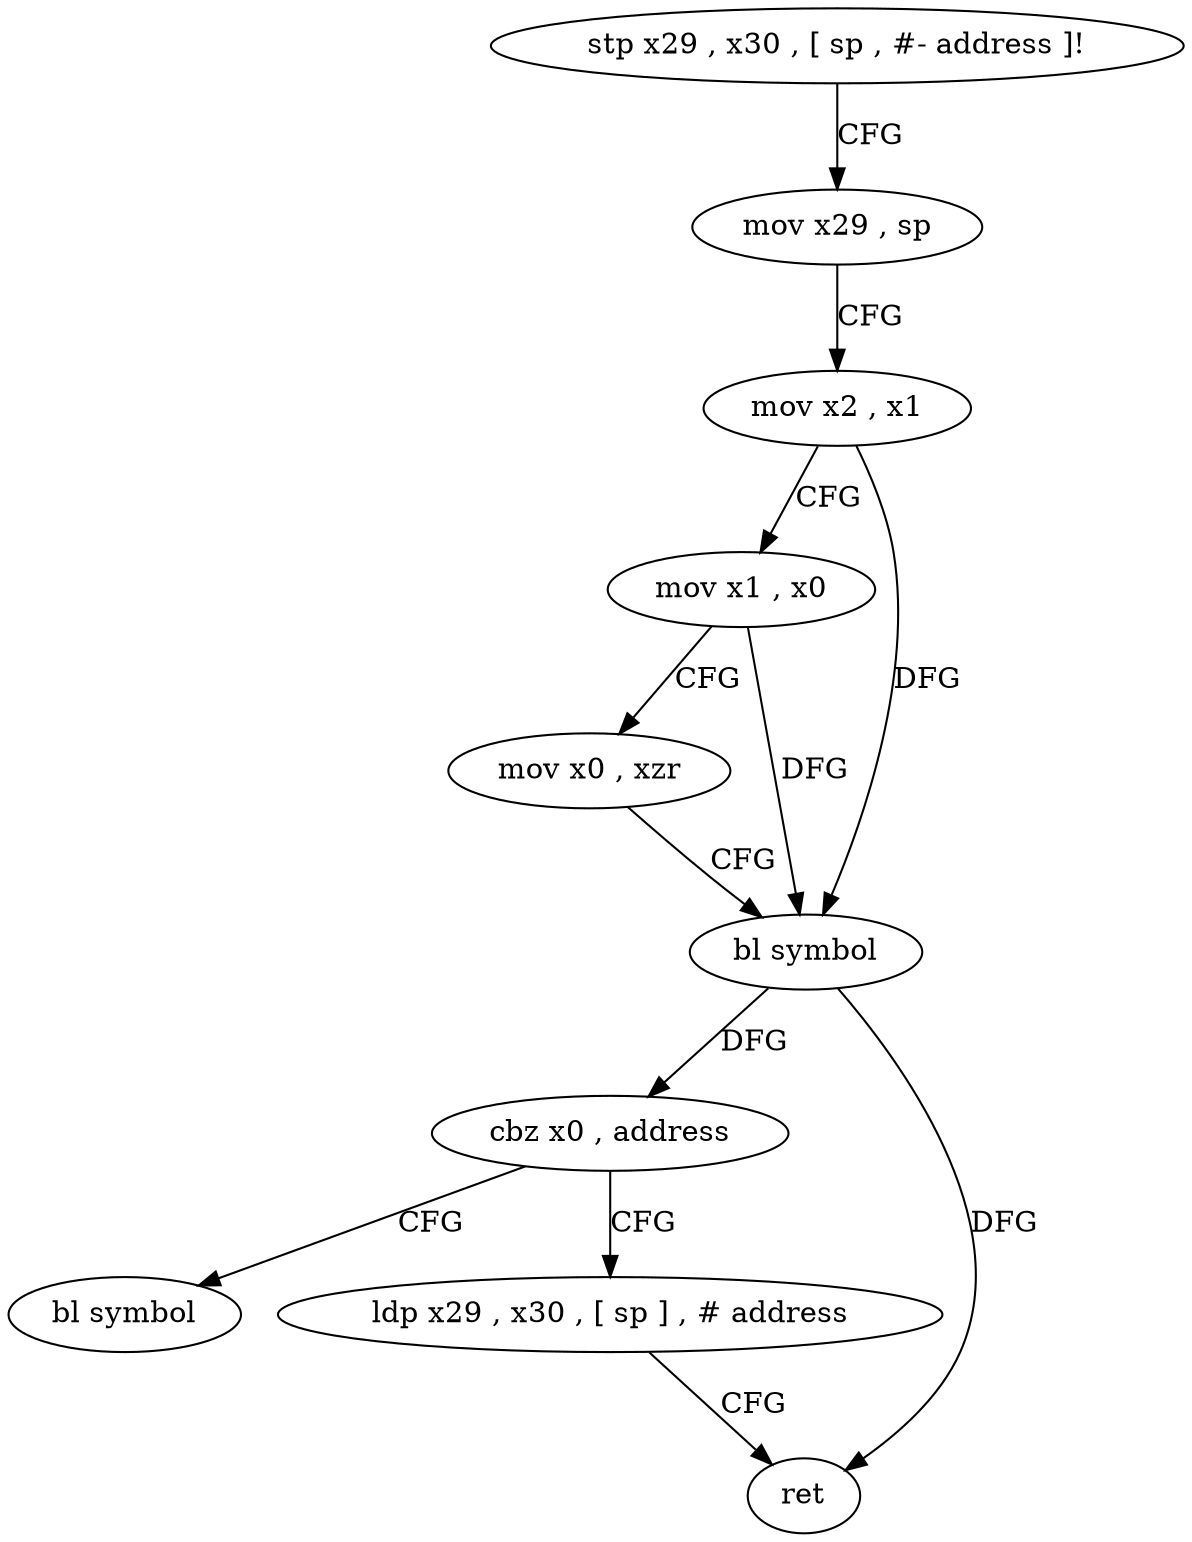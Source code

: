 digraph "func" {
"4216304" [label = "stp x29 , x30 , [ sp , #- address ]!" ]
"4216308" [label = "mov x29 , sp" ]
"4216312" [label = "mov x2 , x1" ]
"4216316" [label = "mov x1 , x0" ]
"4216320" [label = "mov x0 , xzr" ]
"4216324" [label = "bl symbol" ]
"4216328" [label = "cbz x0 , address" ]
"4216340" [label = "bl symbol" ]
"4216332" [label = "ldp x29 , x30 , [ sp ] , # address" ]
"4216336" [label = "ret" ]
"4216304" -> "4216308" [ label = "CFG" ]
"4216308" -> "4216312" [ label = "CFG" ]
"4216312" -> "4216316" [ label = "CFG" ]
"4216312" -> "4216324" [ label = "DFG" ]
"4216316" -> "4216320" [ label = "CFG" ]
"4216316" -> "4216324" [ label = "DFG" ]
"4216320" -> "4216324" [ label = "CFG" ]
"4216324" -> "4216328" [ label = "DFG" ]
"4216324" -> "4216336" [ label = "DFG" ]
"4216328" -> "4216340" [ label = "CFG" ]
"4216328" -> "4216332" [ label = "CFG" ]
"4216332" -> "4216336" [ label = "CFG" ]
}
